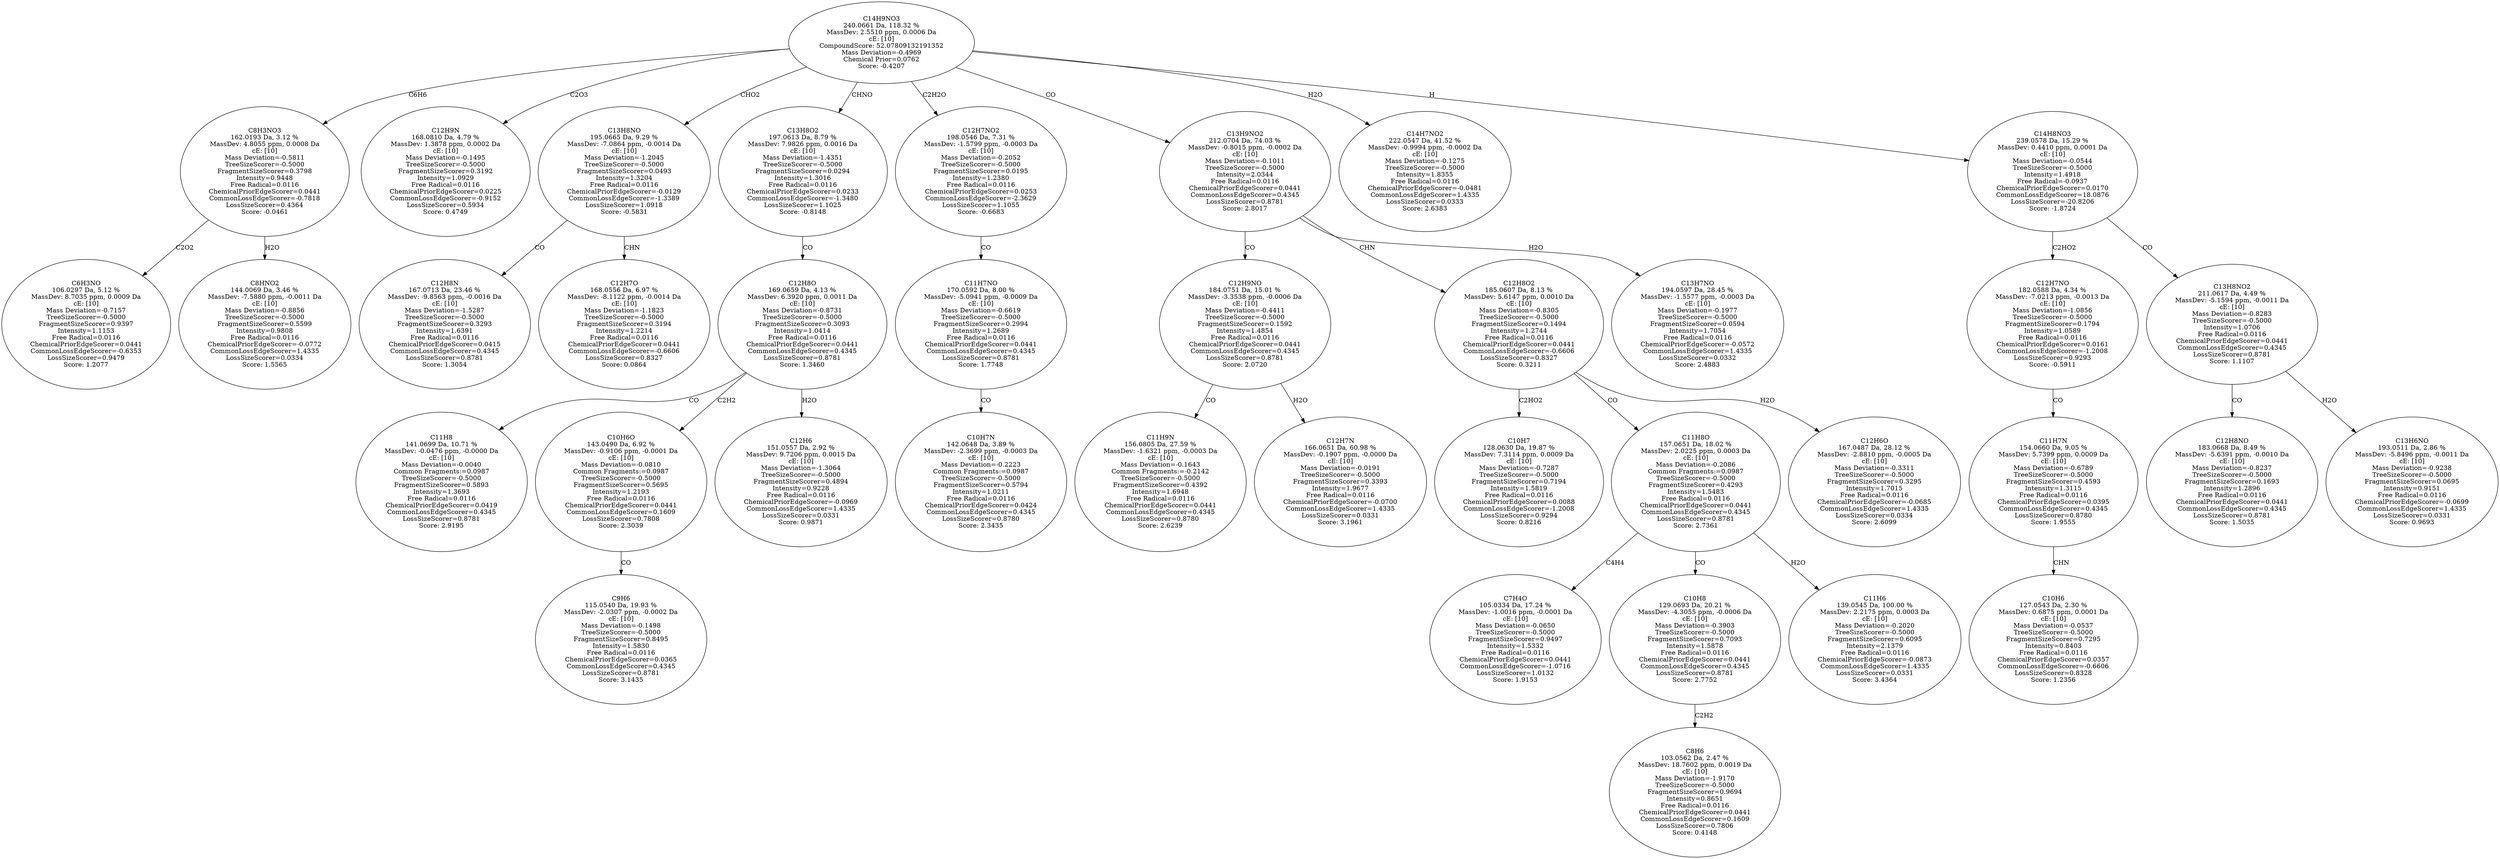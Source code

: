 strict digraph {
v1 [label="C6H3NO\n106.0297 Da, 5.12 %\nMassDev: 8.7035 ppm, 0.0009 Da\ncE: [10]\nMass Deviation=-0.7157\nTreeSizeScorer=-0.5000\nFragmentSizeScorer=0.9397\nIntensity=1.1153\nFree Radical=0.0116\nChemicalPriorEdgeScorer=0.0441\nCommonLossEdgeScorer=-0.6353\nLossSizeScorer=0.9479\nScore: 1.2077"];
v2 [label="C8HNO2\n144.0069 Da, 3.46 %\nMassDev: -7.5880 ppm, -0.0011 Da\ncE: [10]\nMass Deviation=-0.8856\nTreeSizeScorer=-0.5000\nFragmentSizeScorer=0.5599\nIntensity=0.9808\nFree Radical=0.0116\nChemicalPriorEdgeScorer=-0.0772\nCommonLossEdgeScorer=1.4335\nLossSizeScorer=0.0334\nScore: 1.5565"];
v3 [label="C8H3NO3\n162.0193 Da, 3.12 %\nMassDev: 4.8055 ppm, 0.0008 Da\ncE: [10]\nMass Deviation=-0.5811\nTreeSizeScorer=-0.5000\nFragmentSizeScorer=0.3798\nIntensity=0.9448\nFree Radical=0.0116\nChemicalPriorEdgeScorer=0.0441\nCommonLossEdgeScorer=-0.7818\nLossSizeScorer=0.4364\nScore: -0.0461"];
v4 [label="C12H9N\n168.0810 Da, 4.79 %\nMassDev: 1.3878 ppm, 0.0002 Da\ncE: [10]\nMass Deviation=-0.1495\nTreeSizeScorer=-0.5000\nFragmentSizeScorer=0.3192\nIntensity=1.0929\nFree Radical=0.0116\nChemicalPriorEdgeScorer=0.0225\nCommonLossEdgeScorer=-0.9152\nLossSizeScorer=0.5934\nScore: 0.4749"];
v5 [label="C12H8N\n167.0713 Da, 23.46 %\nMassDev: -9.8563 ppm, -0.0016 Da\ncE: [10]\nMass Deviation=-1.5287\nTreeSizeScorer=-0.5000\nFragmentSizeScorer=0.3293\nIntensity=1.6391\nFree Radical=0.0116\nChemicalPriorEdgeScorer=0.0415\nCommonLossEdgeScorer=0.4345\nLossSizeScorer=0.8781\nScore: 1.3054"];
v6 [label="C12H7O\n168.0556 Da, 6.97 %\nMassDev: -8.1122 ppm, -0.0014 Da\ncE: [10]\nMass Deviation=-1.1823\nTreeSizeScorer=-0.5000\nFragmentSizeScorer=0.3194\nIntensity=1.2214\nFree Radical=0.0116\nChemicalPriorEdgeScorer=0.0441\nCommonLossEdgeScorer=-0.6606\nLossSizeScorer=0.8327\nScore: 0.0864"];
v7 [label="C13H8NO\n195.0665 Da, 9.29 %\nMassDev: -7.0864 ppm, -0.0014 Da\ncE: [10]\nMass Deviation=-1.2045\nTreeSizeScorer=-0.5000\nFragmentSizeScorer=0.0493\nIntensity=1.3204\nFree Radical=0.0116\nChemicalPriorEdgeScorer=-0.0129\nCommonLossEdgeScorer=-1.3389\nLossSizeScorer=1.0918\nScore: -0.5831"];
v8 [label="C11H8\n141.0699 Da, 10.71 %\nMassDev: -0.0476 ppm, -0.0000 Da\ncE: [10]\nMass Deviation=-0.0040\nCommon Fragments:=0.0987\nTreeSizeScorer=-0.5000\nFragmentSizeScorer=0.5893\nIntensity=1.3693\nFree Radical=0.0116\nChemicalPriorEdgeScorer=0.0419\nCommonLossEdgeScorer=0.4345\nLossSizeScorer=0.8781\nScore: 2.9195"];
v9 [label="C9H6\n115.0540 Da, 19.93 %\nMassDev: -2.0307 ppm, -0.0002 Da\ncE: [10]\nMass Deviation=-0.1498\nTreeSizeScorer=-0.5000\nFragmentSizeScorer=0.8495\nIntensity=1.5830\nFree Radical=0.0116\nChemicalPriorEdgeScorer=0.0365\nCommonLossEdgeScorer=0.4345\nLossSizeScorer=0.8781\nScore: 3.1435"];
v10 [label="C10H6O\n143.0490 Da, 6.92 %\nMassDev: -0.9106 ppm, -0.0001 Da\ncE: [10]\nMass Deviation=-0.0810\nCommon Fragments:=0.0987\nTreeSizeScorer=-0.5000\nFragmentSizeScorer=0.5695\nIntensity=1.2193\nFree Radical=0.0116\nChemicalPriorEdgeScorer=0.0441\nCommonLossEdgeScorer=0.1609\nLossSizeScorer=0.7808\nScore: 2.3039"];
v11 [label="C12H6\n151.0557 Da, 2.92 %\nMassDev: 9.7206 ppm, 0.0015 Da\ncE: [10]\nMass Deviation=-1.3064\nTreeSizeScorer=-0.5000\nFragmentSizeScorer=0.4894\nIntensity=0.9228\nFree Radical=0.0116\nChemicalPriorEdgeScorer=-0.0969\nCommonLossEdgeScorer=1.4335\nLossSizeScorer=0.0331\nScore: 0.9871"];
v12 [label="C12H8O\n169.0659 Da, 4.13 %\nMassDev: 6.3920 ppm, 0.0011 Da\ncE: [10]\nMass Deviation=-0.8731\nTreeSizeScorer=-0.5000\nFragmentSizeScorer=0.3093\nIntensity=1.0414\nFree Radical=0.0116\nChemicalPriorEdgeScorer=0.0441\nCommonLossEdgeScorer=0.4345\nLossSizeScorer=0.8781\nScore: 1.3460"];
v13 [label="C13H8O2\n197.0613 Da, 8.79 %\nMassDev: 7.9826 ppm, 0.0016 Da\ncE: [10]\nMass Deviation=-1.4351\nTreeSizeScorer=-0.5000\nFragmentSizeScorer=0.0294\nIntensity=1.3016\nFree Radical=0.0116\nChemicalPriorEdgeScorer=0.0233\nCommonLossEdgeScorer=-1.3480\nLossSizeScorer=1.1025\nScore: -0.8148"];
v14 [label="C10H7N\n142.0648 Da, 3.89 %\nMassDev: -2.3699 ppm, -0.0003 Da\ncE: [10]\nMass Deviation=-0.2223\nCommon Fragments:=0.0987\nTreeSizeScorer=-0.5000\nFragmentSizeScorer=0.5794\nIntensity=1.0211\nFree Radical=0.0116\nChemicalPriorEdgeScorer=0.0424\nCommonLossEdgeScorer=0.4345\nLossSizeScorer=0.8780\nScore: 2.3435"];
v15 [label="C11H7NO\n170.0592 Da, 8.00 %\nMassDev: -5.0941 ppm, -0.0009 Da\ncE: [10]\nMass Deviation=-0.6619\nTreeSizeScorer=-0.5000\nFragmentSizeScorer=0.2994\nIntensity=1.2689\nFree Radical=0.0116\nChemicalPriorEdgeScorer=0.0441\nCommonLossEdgeScorer=0.4345\nLossSizeScorer=0.8781\nScore: 1.7748"];
v16 [label="C12H7NO2\n198.0546 Da, 7.31 %\nMassDev: -1.5799 ppm, -0.0003 Da\ncE: [10]\nMass Deviation=-0.2052\nTreeSizeScorer=-0.5000\nFragmentSizeScorer=0.0195\nIntensity=1.2380\nFree Radical=0.0116\nChemicalPriorEdgeScorer=0.0253\nCommonLossEdgeScorer=-2.3629\nLossSizeScorer=1.1055\nScore: -0.6683"];
v17 [label="C11H9N\n156.0805 Da, 27.59 %\nMassDev: -1.6321 ppm, -0.0003 Da\ncE: [10]\nMass Deviation=-0.1643\nCommon Fragments:=-0.2142\nTreeSizeScorer=-0.5000\nFragmentSizeScorer=0.4392\nIntensity=1.6948\nFree Radical=0.0116\nChemicalPriorEdgeScorer=0.0441\nCommonLossEdgeScorer=0.4345\nLossSizeScorer=0.8780\nScore: 2.6239"];
v18 [label="C12H7N\n166.0651 Da, 60.98 %\nMassDev: -0.1907 ppm, -0.0000 Da\ncE: [10]\nMass Deviation=-0.0191\nTreeSizeScorer=-0.5000\nFragmentSizeScorer=0.3393\nIntensity=1.9677\nFree Radical=0.0116\nChemicalPriorEdgeScorer=-0.0700\nCommonLossEdgeScorer=1.4335\nLossSizeScorer=0.0331\nScore: 3.1961"];
v19 [label="C12H9NO\n184.0751 Da, 15.01 %\nMassDev: -3.3538 ppm, -0.0006 Da\ncE: [10]\nMass Deviation=-0.4411\nTreeSizeScorer=-0.5000\nFragmentSizeScorer=0.1592\nIntensity=1.4854\nFree Radical=0.0116\nChemicalPriorEdgeScorer=0.0441\nCommonLossEdgeScorer=0.4345\nLossSizeScorer=0.8781\nScore: 2.0720"];
v20 [label="C10H7\n128.0630 Da, 19.87 %\nMassDev: 7.3114 ppm, 0.0009 Da\ncE: [10]\nMass Deviation=-0.7287\nTreeSizeScorer=-0.5000\nFragmentSizeScorer=0.7194\nIntensity=1.5819\nFree Radical=0.0116\nChemicalPriorEdgeScorer=0.0088\nCommonLossEdgeScorer=-1.2008\nLossSizeScorer=0.9294\nScore: 0.8216"];
v21 [label="C7H4O\n105.0334 Da, 17.24 %\nMassDev: -1.0016 ppm, -0.0001 Da\ncE: [10]\nMass Deviation=-0.0650\nTreeSizeScorer=-0.5000\nFragmentSizeScorer=0.9497\nIntensity=1.5332\nFree Radical=0.0116\nChemicalPriorEdgeScorer=0.0441\nCommonLossEdgeScorer=-1.0716\nLossSizeScorer=1.0132\nScore: 1.9153"];
v22 [label="C8H6\n103.0562 Da, 2.47 %\nMassDev: 18.7602 ppm, 0.0019 Da\ncE: [10]\nMass Deviation=-1.9170\nTreeSizeScorer=-0.5000\nFragmentSizeScorer=0.9694\nIntensity=0.8651\nFree Radical=0.0116\nChemicalPriorEdgeScorer=0.0441\nCommonLossEdgeScorer=0.1609\nLossSizeScorer=0.7806\nScore: 0.4148"];
v23 [label="C10H8\n129.0693 Da, 20.21 %\nMassDev: -4.3055 ppm, -0.0006 Da\ncE: [10]\nMass Deviation=-0.3903\nTreeSizeScorer=-0.5000\nFragmentSizeScorer=0.7093\nIntensity=1.5878\nFree Radical=0.0116\nChemicalPriorEdgeScorer=0.0441\nCommonLossEdgeScorer=0.4345\nLossSizeScorer=0.8781\nScore: 2.7752"];
v24 [label="C11H6\n139.0545 Da, 100.00 %\nMassDev: 2.2175 ppm, 0.0003 Da\ncE: [10]\nMass Deviation=-0.2020\nTreeSizeScorer=-0.5000\nFragmentSizeScorer=0.6095\nIntensity=2.1379\nFree Radical=0.0116\nChemicalPriorEdgeScorer=-0.0873\nCommonLossEdgeScorer=1.4335\nLossSizeScorer=0.0331\nScore: 3.4364"];
v25 [label="C11H8O\n157.0651 Da, 18.02 %\nMassDev: 2.0225 ppm, 0.0003 Da\ncE: [10]\nMass Deviation=-0.2086\nCommon Fragments:=0.0987\nTreeSizeScorer=-0.5000\nFragmentSizeScorer=0.4293\nIntensity=1.5483\nFree Radical=0.0116\nChemicalPriorEdgeScorer=0.0441\nCommonLossEdgeScorer=0.4345\nLossSizeScorer=0.8781\nScore: 2.7361"];
v26 [label="C12H6O\n167.0487 Da, 28.12 %\nMassDev: -2.8810 ppm, -0.0005 Da\ncE: [10]\nMass Deviation=-0.3311\nTreeSizeScorer=-0.5000\nFragmentSizeScorer=0.3295\nIntensity=1.7015\nFree Radical=0.0116\nChemicalPriorEdgeScorer=-0.0685\nCommonLossEdgeScorer=1.4335\nLossSizeScorer=0.0334\nScore: 2.6099"];
v27 [label="C12H8O2\n185.0607 Da, 8.13 %\nMassDev: 5.6147 ppm, 0.0010 Da\ncE: [10]\nMass Deviation=-0.8305\nTreeSizeScorer=-0.5000\nFragmentSizeScorer=0.1494\nIntensity=1.2744\nFree Radical=0.0116\nChemicalPriorEdgeScorer=0.0441\nCommonLossEdgeScorer=-0.6606\nLossSizeScorer=0.8327\nScore: 0.3211"];
v28 [label="C13H7NO\n194.0597 Da, 28.45 %\nMassDev: -1.5577 ppm, -0.0003 Da\ncE: [10]\nMass Deviation=-0.1977\nTreeSizeScorer=-0.5000\nFragmentSizeScorer=0.0594\nIntensity=1.7054\nFree Radical=0.0116\nChemicalPriorEdgeScorer=-0.0572\nCommonLossEdgeScorer=1.4335\nLossSizeScorer=0.0332\nScore: 2.4883"];
v29 [label="C13H9NO2\n212.0704 Da, 74.03 %\nMassDev: -0.8015 ppm, -0.0002 Da\ncE: [10]\nMass Deviation=-0.1011\nTreeSizeScorer=-0.5000\nIntensity=2.0344\nFree Radical=0.0116\nChemicalPriorEdgeScorer=0.0441\nCommonLossEdgeScorer=0.4345\nLossSizeScorer=0.8781\nScore: 2.8017"];
v30 [label="C14H7NO2\n222.0547 Da, 41.52 %\nMassDev: -0.9994 ppm, -0.0002 Da\ncE: [10]\nMass Deviation=-0.1275\nTreeSizeScorer=-0.5000\nIntensity=1.8355\nFree Radical=0.0116\nChemicalPriorEdgeScorer=-0.0481\nCommonLossEdgeScorer=1.4335\nLossSizeScorer=0.0333\nScore: 2.6383"];
v31 [label="C10H6\n127.0543 Da, 2.30 %\nMassDev: 0.6875 ppm, 0.0001 Da\ncE: [10]\nMass Deviation=-0.0537\nTreeSizeScorer=-0.5000\nFragmentSizeScorer=0.7295\nIntensity=0.8403\nFree Radical=0.0116\nChemicalPriorEdgeScorer=0.0357\nCommonLossEdgeScorer=-0.6606\nLossSizeScorer=0.8328\nScore: 1.2356"];
v32 [label="C11H7N\n154.0660 Da, 9.05 %\nMassDev: 5.7399 ppm, 0.0009 Da\ncE: [10]\nMass Deviation=-0.6789\nTreeSizeScorer=-0.5000\nFragmentSizeScorer=0.4593\nIntensity=1.3115\nFree Radical=0.0116\nChemicalPriorEdgeScorer=0.0395\nCommonLossEdgeScorer=0.4345\nLossSizeScorer=0.8780\nScore: 1.9555"];
v33 [label="C12H7NO\n182.0588 Da, 4.34 %\nMassDev: -7.0213 ppm, -0.0013 Da\ncE: [10]\nMass Deviation=-1.0856\nTreeSizeScorer=-0.5000\nFragmentSizeScorer=0.1794\nIntensity=1.0589\nFree Radical=0.0116\nChemicalPriorEdgeScorer=0.0161\nCommonLossEdgeScorer=-1.2008\nLossSizeScorer=0.9293\nScore: -0.5911"];
v34 [label="C12H8NO\n183.0668 Da, 8.49 %\nMassDev: -5.6391 ppm, -0.0010 Da\ncE: [10]\nMass Deviation=-0.8237\nTreeSizeScorer=-0.5000\nFragmentSizeScorer=0.1693\nIntensity=1.2896\nFree Radical=0.0116\nChemicalPriorEdgeScorer=0.0441\nCommonLossEdgeScorer=0.4345\nLossSizeScorer=0.8781\nScore: 1.5035"];
v35 [label="C13H6NO\n193.0511 Da, 2.86 %\nMassDev: -5.8496 ppm, -0.0011 Da\ncE: [10]\nMass Deviation=-0.9238\nTreeSizeScorer=-0.5000\nFragmentSizeScorer=0.0695\nIntensity=0.9151\nFree Radical=0.0116\nChemicalPriorEdgeScorer=-0.0699\nCommonLossEdgeScorer=1.4335\nLossSizeScorer=0.0331\nScore: 0.9693"];
v36 [label="C13H8NO2\n211.0617 Da, 4.49 %\nMassDev: -5.1594 ppm, -0.0011 Da\ncE: [10]\nMass Deviation=-0.8283\nTreeSizeScorer=-0.5000\nIntensity=1.0706\nFree Radical=0.0116\nChemicalPriorEdgeScorer=0.0441\nCommonLossEdgeScorer=0.4345\nLossSizeScorer=0.8781\nScore: 1.1107"];
v37 [label="C14H8NO3\n239.0578 Da, 15.29 %\nMassDev: 0.4410 ppm, 0.0001 Da\ncE: [10]\nMass Deviation=-0.0544\nTreeSizeScorer=-0.5000\nIntensity=1.4918\nFree Radical=-0.0937\nChemicalPriorEdgeScorer=0.0170\nCommonLossEdgeScorer=18.0876\nLossSizeScorer=-20.8206\nScore: -1.8724"];
v38 [label="C14H9NO3\n240.0661 Da, 118.32 %\nMassDev: 2.5510 ppm, 0.0006 Da\ncE: [10]\nCompoundScore: 52.07809132191352\nMass Deviation=-0.4969\nChemical Prior=0.0762\nScore: -0.4207"];
v3 -> v1 [label="C2O2"];
v3 -> v2 [label="H2O"];
v38 -> v3 [label="C6H6"];
v38 -> v4 [label="C2O3"];
v7 -> v5 [label="CO"];
v7 -> v6 [label="CHN"];
v38 -> v7 [label="CHO2"];
v12 -> v8 [label="CO"];
v10 -> v9 [label="CO"];
v12 -> v10 [label="C2H2"];
v12 -> v11 [label="H2O"];
v13 -> v12 [label="CO"];
v38 -> v13 [label="CHNO"];
v15 -> v14 [label="CO"];
v16 -> v15 [label="CO"];
v38 -> v16 [label="C2H2O"];
v19 -> v17 [label="CO"];
v19 -> v18 [label="H2O"];
v29 -> v19 [label="CO"];
v27 -> v20 [label="C2HO2"];
v25 -> v21 [label="C4H4"];
v23 -> v22 [label="C2H2"];
v25 -> v23 [label="CO"];
v25 -> v24 [label="H2O"];
v27 -> v25 [label="CO"];
v27 -> v26 [label="H2O"];
v29 -> v27 [label="CHN"];
v29 -> v28 [label="H2O"];
v38 -> v29 [label="CO"];
v38 -> v30 [label="H2O"];
v32 -> v31 [label="CHN"];
v33 -> v32 [label="CO"];
v37 -> v33 [label="C2HO2"];
v36 -> v34 [label="CO"];
v36 -> v35 [label="H2O"];
v37 -> v36 [label="CO"];
v38 -> v37 [label="H"];
}